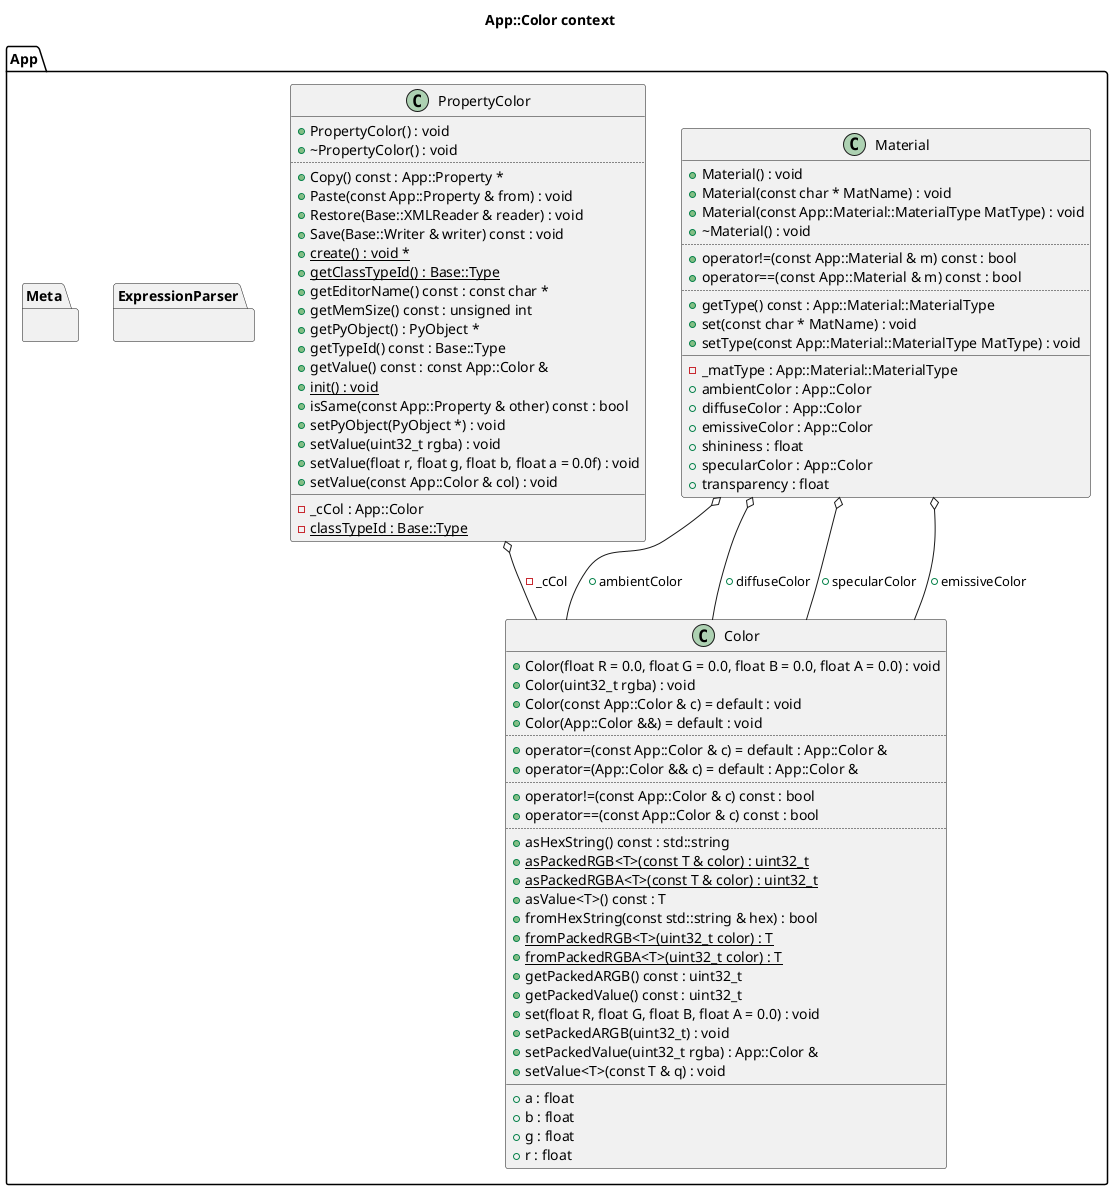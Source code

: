 @startuml
title App::Color context
package [App] as C_0002285326295477687690 {
class "Color" as C_0000893888748986783972
class C_0000893888748986783972 [[https://github.com/FreeCAD/FreeCAD/blob/f6708547a9bb3f71a4aaade12109f511a72c207c/src/App/Color.h#L39{Color}]] {
+Color(float R = 0.0, float G = 0.0, float B = 0.0, float A = 0.0) : void [[[https://github.com/FreeCAD/FreeCAD/blob/f6708547a9bb3f71a4aaade12109f511a72c207c/src/App/Color.h#L46{Color}]]]
+Color(uint32_t rgba) : void [[[https://github.com/FreeCAD/FreeCAD/blob/f6708547a9bb3f71a4aaade12109f511a72c207c/src/App/Color.h#L52{Color}]]]
+Color(const App::Color & c) = default : void [[[https://github.com/FreeCAD/FreeCAD/blob/f6708547a9bb3f71a4aaade12109f511a72c207c/src/App/Color.h#L55{Color}]]]
+Color(App::Color &&) = default : void [[[https://github.com/FreeCAD/FreeCAD/blob/f6708547a9bb3f71a4aaade12109f511a72c207c/src/App/Color.h#L56{Color}]]]
..
+operator=(const App::Color & c) = default : App::Color & [[[https://github.com/FreeCAD/FreeCAD/blob/f6708547a9bb3f71a4aaade12109f511a72c207c/src/App/Color.h#L66{operator=}]]]
+operator=(App::Color && c) = default : App::Color & [[[https://github.com/FreeCAD/FreeCAD/blob/f6708547a9bb3f71a4aaade12109f511a72c207c/src/App/Color.h#L67{operator=}]]]
..
+operator!=(const App::Color & c) const : bool [[[https://github.com/FreeCAD/FreeCAD/blob/f6708547a9bb3f71a4aaade12109f511a72c207c/src/App/Color.h#L60{operator!=}]]]
+operator==(const App::Color & c) const : bool [[[https://github.com/FreeCAD/FreeCAD/blob/f6708547a9bb3f71a4aaade12109f511a72c207c/src/App/Color.h#L59{operator==}]]]
..
+asHexString() const : std::string [[[https://github.com/FreeCAD/FreeCAD/blob/f6708547a9bb3f71a4aaade12109f511a72c207c/src/App/Color.h#L129{asHexString}]]]
{static} +asPackedRGB<T>(const T & color) : uint32_t
{static} +asPackedRGBA<T>(const T & color) : uint32_t
+asValue<T>() const : T
+fromHexString(const std::string & hex) : bool [[[https://github.com/FreeCAD/FreeCAD/blob/f6708547a9bb3f71a4aaade12109f511a72c207c/src/App/Color.h#L135{fromHexString}]]]
{static} +fromPackedRGB<T>(uint32_t color) : T
{static} +fromPackedRGBA<T>(uint32_t color) : T
+getPackedARGB() const : uint32_t [[[https://github.com/FreeCAD/FreeCAD/blob/f6708547a9bb3f71a4aaade12109f511a72c207c/src/App/Color.h#L85{getPackedARGB}]]]
+getPackedValue() const : uint32_t [[[https://github.com/FreeCAD/FreeCAD/blob/f6708547a9bb3f71a4aaade12109f511a72c207c/src/App/Color.h#L81{getPackedValue}]]]
+set(float R, float G, float B, float A = 0.0) : void [[[https://github.com/FreeCAD/FreeCAD/blob/f6708547a9bb3f71a4aaade12109f511a72c207c/src/App/Color.h#L65{set}]]]
+setPackedARGB(uint32_t) : void [[[https://github.com/FreeCAD/FreeCAD/blob/f6708547a9bb3f71a4aaade12109f511a72c207c/src/App/Color.h#L89{setPackedARGB}]]]
+setPackedValue(uint32_t rgba) : App::Color & [[[https://github.com/FreeCAD/FreeCAD/blob/f6708547a9bb3f71a4aaade12109f511a72c207c/src/App/Color.h#L75{setPackedValue}]]]
+setValue<T>(const T & q) : void
__
+a : float [[[https://github.com/FreeCAD/FreeCAD/blob/f6708547a9bb3f71a4aaade12109f511a72c207c/src/App/Color.h#L138{a}]]]
+b : float [[[https://github.com/FreeCAD/FreeCAD/blob/f6708547a9bb3f71a4aaade12109f511a72c207c/src/App/Color.h#L138{b}]]]
+g : float [[[https://github.com/FreeCAD/FreeCAD/blob/f6708547a9bb3f71a4aaade12109f511a72c207c/src/App/Color.h#L138{g}]]]
+r : float [[[https://github.com/FreeCAD/FreeCAD/blob/f6708547a9bb3f71a4aaade12109f511a72c207c/src/App/Color.h#L138{r}]]]
}
class "Material" as C_0001491575486060358970
class C_0001491575486060358970 [[https://github.com/FreeCAD/FreeCAD/blob/f6708547a9bb3f71a4aaade12109f511a72c207c/src/App/Material.h#L34{Material}]] {
+Material() : void [[[https://github.com/FreeCAD/FreeCAD/blob/f6708547a9bb3f71a4aaade12109f511a72c207c/src/App/Material.h#L68{Material}]]]
+Material(const char * MatName) : void [[[https://github.com/FreeCAD/FreeCAD/blob/f6708547a9bb3f71a4aaade12109f511a72c207c/src/App/Material.h#L72{Material}]]]
+Material(const App::Material::MaterialType MatType) : void [[[https://github.com/FreeCAD/FreeCAD/blob/f6708547a9bb3f71a4aaade12109f511a72c207c/src/App/Material.h#L74{Material}]]]
+~Material() : void [[[https://github.com/FreeCAD/FreeCAD/blob/f6708547a9bb3f71a4aaade12109f511a72c207c/src/App/Material.h#L76{~Material}]]]
..
+operator!=(const App::Material & m) const : bool [[[https://github.com/FreeCAD/FreeCAD/blob/f6708547a9bb3f71a4aaade12109f511a72c207c/src/App/Material.h#L135{operator!=}]]]
+operator==(const App::Material & m) const : bool [[[https://github.com/FreeCAD/FreeCAD/blob/f6708547a9bb3f71a4aaade12109f511a72c207c/src/App/Material.h#L128{operator==}]]]
..
+getType() const : App::Material::MaterialType [[[https://github.com/FreeCAD/FreeCAD/blob/f6708547a9bb3f71a4aaade12109f511a72c207c/src/App/Material.h#L115{getType}]]]
+set(const char * MatName) : void [[[https://github.com/FreeCAD/FreeCAD/blob/f6708547a9bb3f71a4aaade12109f511a72c207c/src/App/Material.h#L106{set}]]]
+setType(const App::Material::MaterialType MatType) : void [[[https://github.com/FreeCAD/FreeCAD/blob/f6708547a9bb3f71a4aaade12109f511a72c207c/src/App/Material.h#L111{setType}]]]
__
-_matType : App::Material::MaterialType [[[https://github.com/FreeCAD/FreeCAD/blob/f6708547a9bb3f71a4aaade12109f511a72c207c/src/App/Material.h#L141{_matType}]]]
+ambientColor : App::Color [[[https://github.com/FreeCAD/FreeCAD/blob/f6708547a9bb3f71a4aaade12109f511a72c207c/src/App/Material.h#L120{ambientColor}]]]
+diffuseColor : App::Color [[[https://github.com/FreeCAD/FreeCAD/blob/f6708547a9bb3f71a4aaade12109f511a72c207c/src/App/Material.h#L121{diffuseColor}]]]
+emissiveColor : App::Color [[[https://github.com/FreeCAD/FreeCAD/blob/f6708547a9bb3f71a4aaade12109f511a72c207c/src/App/Material.h#L123{emissiveColor}]]]
+shininess : float [[[https://github.com/FreeCAD/FreeCAD/blob/f6708547a9bb3f71a4aaade12109f511a72c207c/src/App/Material.h#L124{shininess}]]]
+specularColor : App::Color [[[https://github.com/FreeCAD/FreeCAD/blob/f6708547a9bb3f71a4aaade12109f511a72c207c/src/App/Material.h#L122{specularColor}]]]
+transparency : float [[[https://github.com/FreeCAD/FreeCAD/blob/f6708547a9bb3f71a4aaade12109f511a72c207c/src/App/Material.h#L125{transparency}]]]
}
class "PropertyColor" as C_0001903765506828360839
class C_0001903765506828360839 [[https://github.com/FreeCAD/FreeCAD/blob/f6708547a9bb3f71a4aaade12109f511a72c207c/src/App/PropertyStandard.h#L918{PropertyColor}]] {
+PropertyColor() : void [[[https://github.com/FreeCAD/FreeCAD/blob/f6708547a9bb3f71a4aaade12109f511a72c207c/src/App/PropertyStandard.h#L927{PropertyColor}]]]
+~PropertyColor() : void [[[https://github.com/FreeCAD/FreeCAD/blob/f6708547a9bb3f71a4aaade12109f511a72c207c/src/App/PropertyStandard.h#L933{~PropertyColor}]]]
..
+Copy() const : App::Property * [[[https://github.com/FreeCAD/FreeCAD/blob/f6708547a9bb3f71a4aaade12109f511a72c207c/src/App/PropertyStandard.h#L953{Copy}]]]
+Paste(const App::Property & from) : void [[[https://github.com/FreeCAD/FreeCAD/blob/f6708547a9bb3f71a4aaade12109f511a72c207c/src/App/PropertyStandard.h#L954{Paste}]]]
+Restore(Base::XMLReader & reader) : void [[[https://github.com/FreeCAD/FreeCAD/blob/f6708547a9bb3f71a4aaade12109f511a72c207c/src/App/PropertyStandard.h#L951{Restore}]]]
+Save(Base::Writer & writer) const : void [[[https://github.com/FreeCAD/FreeCAD/blob/f6708547a9bb3f71a4aaade12109f511a72c207c/src/App/PropertyStandard.h#L950{Save}]]]
{static} +create() : void * [[[https://github.com/FreeCAD/FreeCAD/blob/f6708547a9bb3f71a4aaade12109f511a72c207c/src/App/PropertyStandard.h#L920{create}]]]
{static} +getClassTypeId() : Base::Type [[[https://github.com/FreeCAD/FreeCAD/blob/f6708547a9bb3f71a4aaade12109f511a72c207c/src/App/PropertyStandard.h#L920{getClassTypeId}]]]
+getEditorName() const : const char * [[[https://github.com/FreeCAD/FreeCAD/blob/f6708547a9bb3f71a4aaade12109f511a72c207c/src/App/PropertyStandard.h#L945{getEditorName}]]]
+getMemSize() const : unsigned int [[[https://github.com/FreeCAD/FreeCAD/blob/f6708547a9bb3f71a4aaade12109f511a72c207c/src/App/PropertyStandard.h#L956{getMemSize}]]]
+getPyObject() : PyObject * [[[https://github.com/FreeCAD/FreeCAD/blob/f6708547a9bb3f71a4aaade12109f511a72c207c/src/App/PropertyStandard.h#L947{getPyObject}]]]
+getTypeId() const : Base::Type [[[https://github.com/FreeCAD/FreeCAD/blob/f6708547a9bb3f71a4aaade12109f511a72c207c/src/App/PropertyStandard.h#L920{getTypeId}]]]
+getValue() const : const App::Color & [[[https://github.com/FreeCAD/FreeCAD/blob/f6708547a9bb3f71a4aaade12109f511a72c207c/src/App/PropertyStandard.h#L943{getValue}]]]
{static} +init() : void [[[https://github.com/FreeCAD/FreeCAD/blob/f6708547a9bb3f71a4aaade12109f511a72c207c/src/App/PropertyStandard.h#L920{init}]]]
+isSame(const App::Property & other) const : bool [[[https://github.com/FreeCAD/FreeCAD/blob/f6708547a9bb3f71a4aaade12109f511a72c207c/src/App/PropertyStandard.h#L958{isSame}]]]
+setPyObject(PyObject *) : void [[[https://github.com/FreeCAD/FreeCAD/blob/f6708547a9bb3f71a4aaade12109f511a72c207c/src/App/PropertyStandard.h#L948{setPyObject}]]]
+setValue(uint32_t rgba) : void [[[https://github.com/FreeCAD/FreeCAD/blob/f6708547a9bb3f71a4aaade12109f511a72c207c/src/App/PropertyStandard.h#L939{setValue}]]]
+setValue(float r, float g, float b, float a = 0.0f) : void [[[https://github.com/FreeCAD/FreeCAD/blob/f6708547a9bb3f71a4aaade12109f511a72c207c/src/App/PropertyStandard.h#L938{setValue}]]]
+setValue(const App::Color & col) : void [[[https://github.com/FreeCAD/FreeCAD/blob/f6708547a9bb3f71a4aaade12109f511a72c207c/src/App/PropertyStandard.h#L937{setValue}]]]
__
-_cCol : App::Color [[[https://github.com/FreeCAD/FreeCAD/blob/f6708547a9bb3f71a4aaade12109f511a72c207c/src/App/PropertyStandard.h#L966{_cCol}]]]
{static} -classTypeId : Base::Type [[[https://github.com/FreeCAD/FreeCAD/blob/f6708547a9bb3f71a4aaade12109f511a72c207c/src/App/PropertyStandard.h#L920{classTypeId}]]]
}
package [ExpressionParser] as C_0000905861183269213715 {
}
package [Meta] as C_0002283864520314866053 {
}
}
C_0001491575486060358970 o-- C_0000893888748986783972 : +ambientColor
C_0001491575486060358970 o-- C_0000893888748986783972 : +diffuseColor
C_0001491575486060358970 o-- C_0000893888748986783972 : +specularColor
C_0001491575486060358970 o-- C_0000893888748986783972 : +emissiveColor
C_0001903765506828360839 o-- C_0000893888748986783972 : -_cCol

'Generated with clang-uml, version 0.4.0-14-g26abb71
'LLVM version Ubuntu clang version 15.0.7
@enduml
